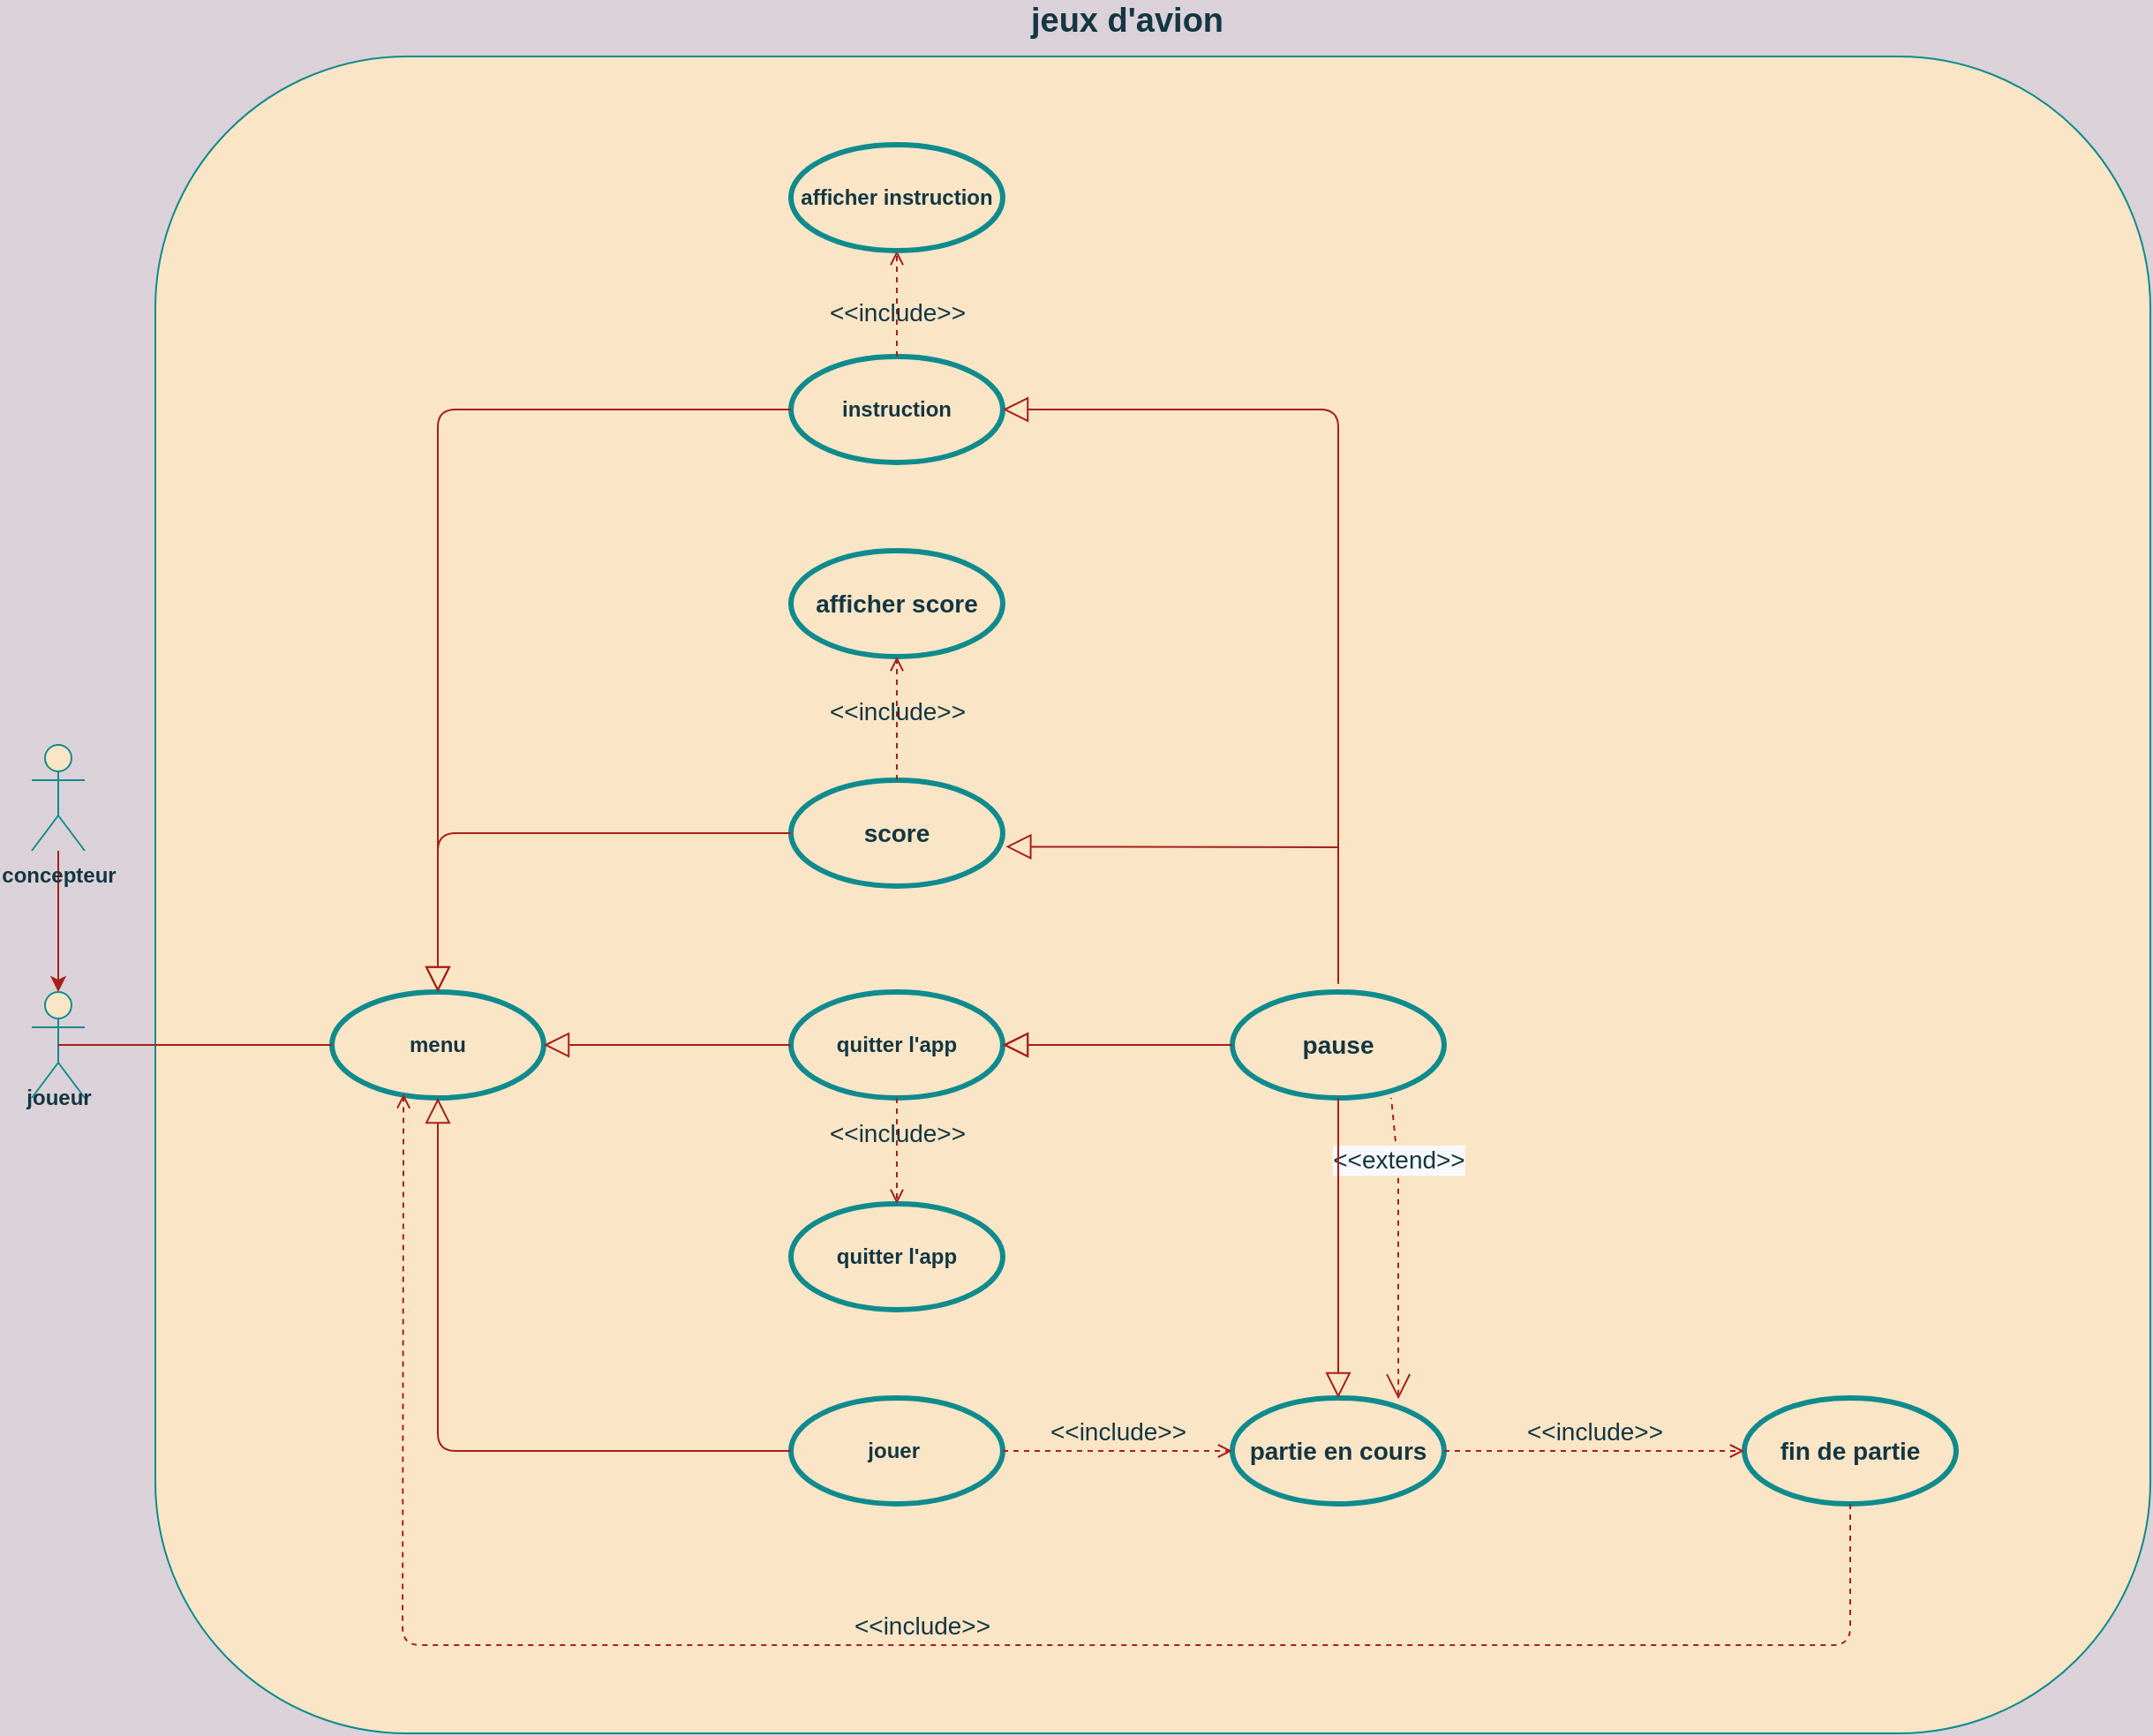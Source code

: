<mxfile version="13.9.9" type="device"><diagram id="EhtlOF7TuI_QZtcO3v5z" name="Page-1"><mxGraphModel dx="2373" dy="1967" grid="1" gridSize="10" guides="1" tooltips="1" connect="1" arrows="1" fold="1" page="1" pageScale="1" pageWidth="700" pageHeight="1000" background="#DAD2D8" math="0" shadow="0"><root><mxCell id="0"/><mxCell id="1" parent="0"/><mxCell id="7ptp4c4SLnPQGLgH3kb5-88" value="" style="rounded=1;whiteSpace=wrap;html=1;sketch=0;strokeColor=#0F8B8D;fillColor=#FAE5C7;fontSize=14;fontColor=#143642;" parent="1" vertex="1"><mxGeometry x="70" y="-170" width="1130" height="950" as="geometry"/></mxCell><mxCell id="7ptp4c4SLnPQGLgH3kb5-3" value="" style="edgeStyle=orthogonalEdgeStyle;rounded=0;orthogonalLoop=1;jettySize=auto;html=1;strokeColor=#A8201A;fontColor=#143642;labelBackgroundColor=#DAD2D8;" parent="1" source="7ptp4c4SLnPQGLgH3kb5-1" target="7ptp4c4SLnPQGLgH3kb5-2" edge="1"><mxGeometry relative="1" as="geometry"/></mxCell><mxCell id="7ptp4c4SLnPQGLgH3kb5-1" value="&lt;b&gt;concepteur&lt;/b&gt;" style="shape=umlActor;html=1;verticalLabelPosition=bottom;verticalAlign=top;align=center;fillColor=#FAE5C7;strokeColor=#0F8B8D;fontColor=#143642;" parent="1" vertex="1"><mxGeometry y="220" width="30" height="60" as="geometry"/></mxCell><mxCell id="7ptp4c4SLnPQGLgH3kb5-2" value="" style="shape=umlActor;html=1;verticalLabelPosition=bottom;verticalAlign=top;align=center;fillColor=#FAE5C7;strokeColor=#0F8B8D;fontColor=#143642;" parent="1" vertex="1"><mxGeometry y="360" width="30" height="60" as="geometry"/></mxCell><mxCell id="7ptp4c4SLnPQGLgH3kb5-4" value="&lt;b&gt;joueur&lt;/b&gt;" style="text;html=1;align=center;verticalAlign=middle;resizable=0;points=[];autosize=1;fontColor=#143642;" parent="1" vertex="1"><mxGeometry x="-10" y="410" width="50" height="20" as="geometry"/></mxCell><mxCell id="7ptp4c4SLnPQGLgH3kb5-11" value="instruction" style="shape=ellipse;html=1;strokeWidth=3;fontStyle=1;whiteSpace=wrap;align=center;perimeter=ellipsePerimeter;rounded=0;sketch=0;fillColor=#FAE5C7;fontColor=#143642;strokeColor=#0F8B8D;" parent="1" vertex="1"><mxGeometry x="430" width="120" height="60" as="geometry"/></mxCell><mxCell id="7ptp4c4SLnPQGLgH3kb5-12" value="quitter l'app" style="shape=ellipse;html=1;strokeWidth=3;fontStyle=1;whiteSpace=wrap;align=center;perimeter=ellipsePerimeter;rounded=0;sketch=0;fillColor=#FAE5C7;fontColor=#143642;strokeColor=#0F8B8D;" parent="1" vertex="1"><mxGeometry x="430" y="360" width="120" height="60" as="geometry"/></mxCell><mxCell id="7ptp4c4SLnPQGLgH3kb5-13" value="&lt;font style=&quot;font-size: 14px&quot;&gt;score&lt;/font&gt;" style="shape=ellipse;html=1;strokeWidth=3;fontStyle=1;whiteSpace=wrap;align=center;perimeter=ellipsePerimeter;rounded=0;sketch=0;fillColor=#FAE5C7;fontColor=#143642;strokeColor=#0F8B8D;" parent="1" vertex="1"><mxGeometry x="430" y="240" width="120" height="60" as="geometry"/></mxCell><mxCell id="7ptp4c4SLnPQGLgH3kb5-20" value="afficher score" style="shape=ellipse;html=1;strokeWidth=3;fontStyle=1;whiteSpace=wrap;align=center;perimeter=ellipsePerimeter;rounded=0;sketch=0;fillColor=#FAE5C7;fontSize=14;fontColor=#143642;strokeColor=#0F8B8D;" parent="1" vertex="1"><mxGeometry x="430" y="110" width="120" height="60" as="geometry"/></mxCell><mxCell id="7ptp4c4SLnPQGLgH3kb5-21" value="&amp;lt;&amp;lt;include&amp;gt;&amp;gt;" style="edgeStyle=none;html=1;endArrow=open;verticalAlign=bottom;dashed=1;labelBackgroundColor=none;strokeColor=#A8201A;fillColor=#FAE5C7;fontSize=14;fontColor=#143642;exitX=0.5;exitY=0;exitDx=0;exitDy=0;" parent="1" source="7ptp4c4SLnPQGLgH3kb5-13" edge="1"><mxGeometry x="-0.2" width="160" relative="1" as="geometry"><mxPoint x="620" y="170" as="sourcePoint"/><mxPoint x="490" y="170" as="targetPoint"/><mxPoint as="offset"/></mxGeometry></mxCell><mxCell id="7ptp4c4SLnPQGLgH3kb5-24" value="&amp;lt;&amp;lt;include&amp;gt;&amp;gt;" style="edgeStyle=none;html=1;endArrow=open;verticalAlign=bottom;dashed=1;labelBackgroundColor=none;strokeColor=#A8201A;fillColor=#FAE5C7;fontSize=14;fontColor=#143642;exitX=0.5;exitY=0;exitDx=0;exitDy=0;entryX=0.5;entryY=1;entryDx=0;entryDy=0;" parent="1" source="7ptp4c4SLnPQGLgH3kb5-11" target="7ptp4c4SLnPQGLgH3kb5-110" edge="1"><mxGeometry x="-0.5" width="160" relative="1" as="geometry"><mxPoint x="560" y="189.5" as="sourcePoint"/><mxPoint x="710" y="190" as="targetPoint"/><mxPoint y="1" as="offset"/></mxGeometry></mxCell><mxCell id="7ptp4c4SLnPQGLgH3kb5-37" style="edgeStyle=orthogonalEdgeStyle;curved=0;rounded=1;sketch=0;orthogonalLoop=1;jettySize=auto;html=1;exitX=0.5;exitY=1;exitDx=0;exitDy=0;strokeColor=#A8201A;fillColor=#FAE5C7;fontSize=14;fontColor=#143642;labelBackgroundColor=#DAD2D8;" parent="1" edge="1"><mxGeometry relative="1" as="geometry"><mxPoint x="610.0" y="520" as="sourcePoint"/><mxPoint x="610.0" y="520" as="targetPoint"/></mxGeometry></mxCell><mxCell id="7ptp4c4SLnPQGLgH3kb5-42" value="jouer&amp;nbsp;" style="shape=ellipse;html=1;strokeWidth=3;fontStyle=1;whiteSpace=wrap;align=center;perimeter=ellipsePerimeter;rounded=0;sketch=0;fillColor=#FAE5C7;fontColor=#143642;strokeColor=#0F8B8D;" parent="1" vertex="1"><mxGeometry x="430" y="590" width="120" height="60" as="geometry"/></mxCell><mxCell id="7ptp4c4SLnPQGLgH3kb5-46" value="&lt;font style=&quot;font-size: 14px&quot;&gt;fin de partie&lt;/font&gt;" style="shape=ellipse;html=1;strokeWidth=3;fontStyle=1;whiteSpace=wrap;align=center;perimeter=ellipsePerimeter;rounded=0;sketch=0;fillColor=#FAE5C7;fontColor=#143642;strokeColor=#0F8B8D;" parent="1" vertex="1"><mxGeometry x="970" y="590" width="120" height="60" as="geometry"/></mxCell><mxCell id="7ptp4c4SLnPQGLgH3kb5-55" value="menu" style="shape=ellipse;html=1;strokeWidth=3;fontStyle=1;whiteSpace=wrap;align=center;perimeter=ellipsePerimeter;rounded=0;sketch=0;fillColor=#FAE5C7;fontColor=#143642;strokeColor=#0F8B8D;" parent="1" vertex="1"><mxGeometry x="170" y="360" width="120" height="60" as="geometry"/></mxCell><mxCell id="7ptp4c4SLnPQGLgH3kb5-56" value="" style="endArrow=none;html=1;strokeColor=#A8201A;fillColor=#FAE5C7;fontSize=14;fontColor=#143642;exitX=0.5;exitY=0.5;exitDx=0;exitDy=0;exitPerimeter=0;labelBackgroundColor=#DAD2D8;entryX=0;entryY=0.5;entryDx=0;entryDy=0;" parent="1" source="7ptp4c4SLnPQGLgH3kb5-2" target="7ptp4c4SLnPQGLgH3kb5-55" edge="1"><mxGeometry width="50" height="50" relative="1" as="geometry"><mxPoint x="670" y="500" as="sourcePoint"/><mxPoint x="170" y="460" as="targetPoint"/></mxGeometry></mxCell><mxCell id="7ptp4c4SLnPQGLgH3kb5-58" value="" style="edgeStyle=none;html=1;endArrow=block;endFill=0;endSize=12;verticalAlign=bottom;strokeColor=#A8201A;fillColor=#FAE5C7;fontSize=14;fontColor=#143642;labelBackgroundColor=#DAD2D8;exitX=0;exitY=0.5;exitDx=0;exitDy=0;" parent="1" source="7ptp4c4SLnPQGLgH3kb5-13" edge="1"><mxGeometry width="160" relative="1" as="geometry"><mxPoint x="430" y="320" as="sourcePoint"/><mxPoint x="230" y="360" as="targetPoint"/><Array as="points"><mxPoint x="230" y="270"/><mxPoint x="230" y="320"/></Array></mxGeometry></mxCell><mxCell id="7ptp4c4SLnPQGLgH3kb5-59" value="" style="edgeStyle=none;html=1;endArrow=block;endFill=0;endSize=12;verticalAlign=bottom;strokeColor=#A8201A;fillColor=#FAE5C7;fontSize=14;fontColor=#143642;labelBackgroundColor=#DAD2D8;exitX=0;exitY=0.5;exitDx=0;exitDy=0;" parent="1" source="7ptp4c4SLnPQGLgH3kb5-11" edge="1"><mxGeometry width="160" relative="1" as="geometry"><mxPoint x="430" y="-30" as="sourcePoint"/><mxPoint x="230" y="360" as="targetPoint"/><Array as="points"><mxPoint x="230" y="30"/><mxPoint x="230" y="90"/><mxPoint x="230" y="150"/></Array></mxGeometry></mxCell><mxCell id="7ptp4c4SLnPQGLgH3kb5-60" value="" style="edgeStyle=none;html=1;endArrow=block;endFill=0;endSize=12;verticalAlign=bottom;strokeColor=#A8201A;fillColor=#FAE5C7;fontSize=14;fontColor=#143642;entryX=0.5;entryY=1;entryDx=0;entryDy=0;exitX=0;exitY=0.5;exitDx=0;exitDy=0;labelBackgroundColor=#DAD2D8;" parent="1" source="7ptp4c4SLnPQGLgH3kb5-42" target="7ptp4c4SLnPQGLgH3kb5-55" edge="1"><mxGeometry width="160" relative="1" as="geometry"><mxPoint x="430" y="630" as="sourcePoint"/><mxPoint x="290" y="630" as="targetPoint"/><Array as="points"><mxPoint x="230" y="620"/></Array></mxGeometry></mxCell><mxCell id="7ptp4c4SLnPQGLgH3kb5-64" value="pause" style="shape=ellipse;html=1;strokeWidth=3;fontStyle=1;whiteSpace=wrap;align=center;perimeter=ellipsePerimeter;rounded=0;sketch=0;fillColor=#FAE5C7;fontSize=14;fontColor=#143642;strokeColor=#0F8B8D;" parent="1" vertex="1"><mxGeometry x="680" y="360" width="120" height="60" as="geometry"/></mxCell><mxCell id="7ptp4c4SLnPQGLgH3kb5-67" value="" style="edgeStyle=none;html=1;endArrow=block;endFill=0;endSize=12;verticalAlign=bottom;strokeColor=#A8201A;fillColor=#FAE5C7;fontSize=14;fontColor=#143642;labelBackgroundColor=#DAD2D8;entryX=1;entryY=0.5;entryDx=0;entryDy=0;" parent="1" target="7ptp4c4SLnPQGLgH3kb5-11" edge="1"><mxGeometry width="160" relative="1" as="geometry"><mxPoint x="740" y="320" as="sourcePoint"/><mxPoint x="830" y="190" as="targetPoint"/><Array as="points"><mxPoint x="740" y="360"/><mxPoint x="740" y="90"/><mxPoint x="740" y="30"/></Array></mxGeometry></mxCell><mxCell id="7ptp4c4SLnPQGLgH3kb5-69" value="partie en cours" style="shape=ellipse;html=1;strokeWidth=3;fontStyle=1;whiteSpace=wrap;align=center;perimeter=ellipsePerimeter;rounded=0;sketch=0;fillColor=#FAE5C7;fontSize=14;fontColor=#143642;strokeColor=#0F8B8D;" parent="1" vertex="1"><mxGeometry x="680" y="590" width="120" height="60" as="geometry"/></mxCell><mxCell id="7ptp4c4SLnPQGLgH3kb5-91" value="&lt;b&gt;&lt;font style=&quot;font-size: 19px&quot;&gt;jeux d'avion&lt;/font&gt;&lt;/b&gt;" style="text;html=1;align=center;verticalAlign=middle;resizable=0;points=[];autosize=1;fontColor=#143642;" parent="1" vertex="1"><mxGeometry x="560" y="-200" width="120" height="20" as="geometry"/></mxCell><mxCell id="7ptp4c4SLnPQGLgH3kb5-92" value="&amp;lt;&amp;lt;include&amp;gt;&amp;gt;" style="edgeStyle=none;html=1;endArrow=open;verticalAlign=bottom;dashed=1;labelBackgroundColor=none;strokeColor=#A8201A;fillColor=#FAE5C7;fontSize=14;fontColor=#143642;entryX=0;entryY=0.5;entryDx=0;entryDy=0;exitX=1;exitY=0.5;exitDx=0;exitDy=0;" parent="1" target="7ptp4c4SLnPQGLgH3kb5-46" edge="1" source="7ptp4c4SLnPQGLgH3kb5-69"><mxGeometry width="160" relative="1" as="geometry"><mxPoint x="970" y="620" as="sourcePoint"/><mxPoint x="1140.0" y="620" as="targetPoint"/><Array as="points"><mxPoint x="910" y="620"/></Array></mxGeometry></mxCell><mxCell id="7ptp4c4SLnPQGLgH3kb5-110" value="afficher instruction" style="shape=ellipse;html=1;strokeWidth=3;fontStyle=1;whiteSpace=wrap;align=center;perimeter=ellipsePerimeter;rounded=0;sketch=0;fillColor=#FAE5C7;fontColor=#143642;strokeColor=#0F8B8D;" parent="1" vertex="1"><mxGeometry x="430" y="-120" width="120" height="60" as="geometry"/></mxCell><mxCell id="7ptp4c4SLnPQGLgH3kb5-113" value="" style="edgeStyle=none;html=1;endArrow=block;endFill=0;endSize=12;verticalAlign=bottom;strokeColor=#A8201A;fillColor=#FAE5C7;fontSize=14;fontColor=#143642;labelBackgroundColor=#DAD2D8;entryX=1;entryY=0.5;entryDx=0;entryDy=0;" parent="1" target="7ptp4c4SLnPQGLgH3kb5-12" edge="1"><mxGeometry width="160" relative="1" as="geometry"><mxPoint x="680" y="390" as="sourcePoint"/><mxPoint x="560.0" y="330" as="targetPoint"/><Array as="points"><mxPoint x="680" y="390"/></Array></mxGeometry></mxCell><mxCell id="7ptp4c4SLnPQGLgH3kb5-118" value="&amp;lt;&amp;lt;include&amp;gt;&amp;gt;" style="edgeStyle=none;html=1;endArrow=open;verticalAlign=bottom;dashed=1;labelBackgroundColor=none;strokeColor=#A8201A;fillColor=#FAE5C7;fontSize=14;fontColor=#143642;exitX=1;exitY=0.5;exitDx=0;exitDy=0;entryX=0;entryY=0.5;entryDx=0;entryDy=0;" parent="1" source="7ptp4c4SLnPQGLgH3kb5-42" target="7ptp4c4SLnPQGLgH3kb5-69" edge="1"><mxGeometry width="160" relative="1" as="geometry"><mxPoint x="830.0" y="630" as="sourcePoint"/><mxPoint x="1210.0" y="630" as="targetPoint"/></mxGeometry></mxCell><mxCell id="7ptp4c4SLnPQGLgH3kb5-119" value="" style="edgeStyle=none;html=1;startArrow=open;endArrow=none;startSize=12;verticalAlign=bottom;dashed=1;labelBackgroundColor=none;strokeColor=#A8201A;fillColor=#FAE5C7;fontColor=#143642;exitX=0.784;exitY=0.011;exitDx=0;exitDy=0;exitPerimeter=0;" parent="1" source="7ptp4c4SLnPQGLgH3kb5-69" edge="1"><mxGeometry width="160" relative="1" as="geometry"><mxPoint x="740" y="350" as="sourcePoint"/><mxPoint x="770" y="420" as="targetPoint"/><Array as="points"><mxPoint x="774" y="550"/><mxPoint x="774" y="480"/><mxPoint x="774" y="460"/></Array></mxGeometry></mxCell><mxCell id="7ptp4c4SLnPQGLgH3kb5-121" value="&lt;span style=&quot;font-size: 14px ; background-color: rgb(248 , 249 , 250)&quot;&gt;&amp;lt;&amp;lt;extend&amp;gt;&amp;gt;&lt;/span&gt;" style="edgeLabel;html=1;align=center;verticalAlign=middle;resizable=0;points=[];fontColor=#143642;" parent="7ptp4c4SLnPQGLgH3kb5-119" vertex="1" connectable="0"><mxGeometry x="0.186" relative="1" as="geometry"><mxPoint y="-34.57" as="offset"/></mxGeometry></mxCell><mxCell id="7ptp4c4SLnPQGLgH3kb5-122" value="quitter l'app" style="shape=ellipse;html=1;strokeWidth=3;fontStyle=1;whiteSpace=wrap;align=center;perimeter=ellipsePerimeter;rounded=0;sketch=0;fillColor=#FAE5C7;fontColor=#143642;strokeColor=#0F8B8D;" parent="1" vertex="1"><mxGeometry x="430" y="480" width="120" height="60" as="geometry"/></mxCell><mxCell id="7ptp4c4SLnPQGLgH3kb5-125" value="&amp;lt;&amp;lt;include&amp;gt;&amp;gt;" style="edgeStyle=none;html=1;endArrow=open;verticalAlign=bottom;dashed=1;labelBackgroundColor=none;strokeColor=#A8201A;fillColor=#FAE5C7;fontSize=14;fontColor=#143642;entryX=0.5;entryY=0;entryDx=0;entryDy=0;" parent="1" target="7ptp4c4SLnPQGLgH3kb5-122" edge="1"><mxGeometry width="160" relative="1" as="geometry"><mxPoint x="490" y="420" as="sourcePoint"/><mxPoint x="500.0" y="150" as="targetPoint"/><mxPoint y="1" as="offset"/></mxGeometry></mxCell><mxCell id="7ptp4c4SLnPQGLgH3kb5-126" value="" style="edgeStyle=none;html=1;endArrow=block;endFill=0;endSize=12;verticalAlign=bottom;strokeColor=#A8201A;fillColor=#FAE5C7;fontColor=#143642;entryX=1;entryY=0.5;entryDx=0;entryDy=0;exitX=0;exitY=0.5;exitDx=0;exitDy=0;" parent="1" source="7ptp4c4SLnPQGLgH3kb5-12" target="7ptp4c4SLnPQGLgH3kb5-55" edge="1"><mxGeometry width="160" relative="1" as="geometry"><mxPoint x="740" y="330" as="sourcePoint"/><mxPoint x="900" y="330" as="targetPoint"/></mxGeometry></mxCell><mxCell id="XTeBsAZMHUZdTTPgBSoK-2" value="" style="edgeStyle=none;html=1;endArrow=block;endFill=0;endSize=12;verticalAlign=bottom;strokeColor=#A8201A;fillColor=#FAE5C7;fontColor=#143642;entryX=1.014;entryY=0.628;entryDx=0;entryDy=0;entryPerimeter=0;" edge="1" parent="1" target="7ptp4c4SLnPQGLgH3kb5-13"><mxGeometry width="160" relative="1" as="geometry"><mxPoint x="740" y="278" as="sourcePoint"/><mxPoint x="550.0" y="219.41" as="targetPoint"/></mxGeometry></mxCell><mxCell id="XTeBsAZMHUZdTTPgBSoK-3" value="" style="edgeStyle=none;html=1;endArrow=block;endFill=0;endSize=12;verticalAlign=bottom;strokeColor=#A8201A;fillColor=#FAE5C7;fontColor=#143642;exitX=0;exitY=0.5;exitDx=0;exitDy=0;" edge="1" parent="1" source="7ptp4c4SLnPQGLgH3kb5-64"><mxGeometry width="160" relative="1" as="geometry"><mxPoint x="850.0" y="460" as="sourcePoint"/><mxPoint x="550" y="390" as="targetPoint"/></mxGeometry></mxCell><mxCell id="XTeBsAZMHUZdTTPgBSoK-5" value="&amp;lt;&amp;lt;include&amp;gt;&amp;gt;" style="edgeStyle=none;html=1;endArrow=open;verticalAlign=bottom;dashed=1;labelBackgroundColor=none;strokeColor=#A8201A;fillColor=#FAE5C7;fontSize=14;fontColor=#143642;exitX=0.5;exitY=1;exitDx=0;exitDy=0;entryX=0.338;entryY=0.962;entryDx=0;entryDy=0;entryPerimeter=0;" edge="1" parent="1" source="7ptp4c4SLnPQGLgH3kb5-46" target="7ptp4c4SLnPQGLgH3kb5-55"><mxGeometry width="160" relative="1" as="geometry"><mxPoint x="980.0" y="630" as="sourcePoint"/><mxPoint x="230" y="430" as="targetPoint"/><Array as="points"><mxPoint x="1030" y="730"/><mxPoint x="210" y="730"/></Array></mxGeometry></mxCell><mxCell id="XTeBsAZMHUZdTTPgBSoK-8" value="" style="edgeStyle=none;html=1;endArrow=block;endFill=0;endSize=12;verticalAlign=bottom;strokeColor=#A8201A;fillColor=#FAE5C7;fontColor=#143642;entryX=0.5;entryY=0;entryDx=0;entryDy=0;exitX=0.5;exitY=1;exitDx=0;exitDy=0;" edge="1" parent="1" source="7ptp4c4SLnPQGLgH3kb5-64" target="7ptp4c4SLnPQGLgH3kb5-69"><mxGeometry width="160" relative="1" as="geometry"><mxPoint x="760.0" y="478.82" as="sourcePoint"/><mxPoint x="620.0" y="478.82" as="targetPoint"/></mxGeometry></mxCell></root></mxGraphModel></diagram></mxfile>